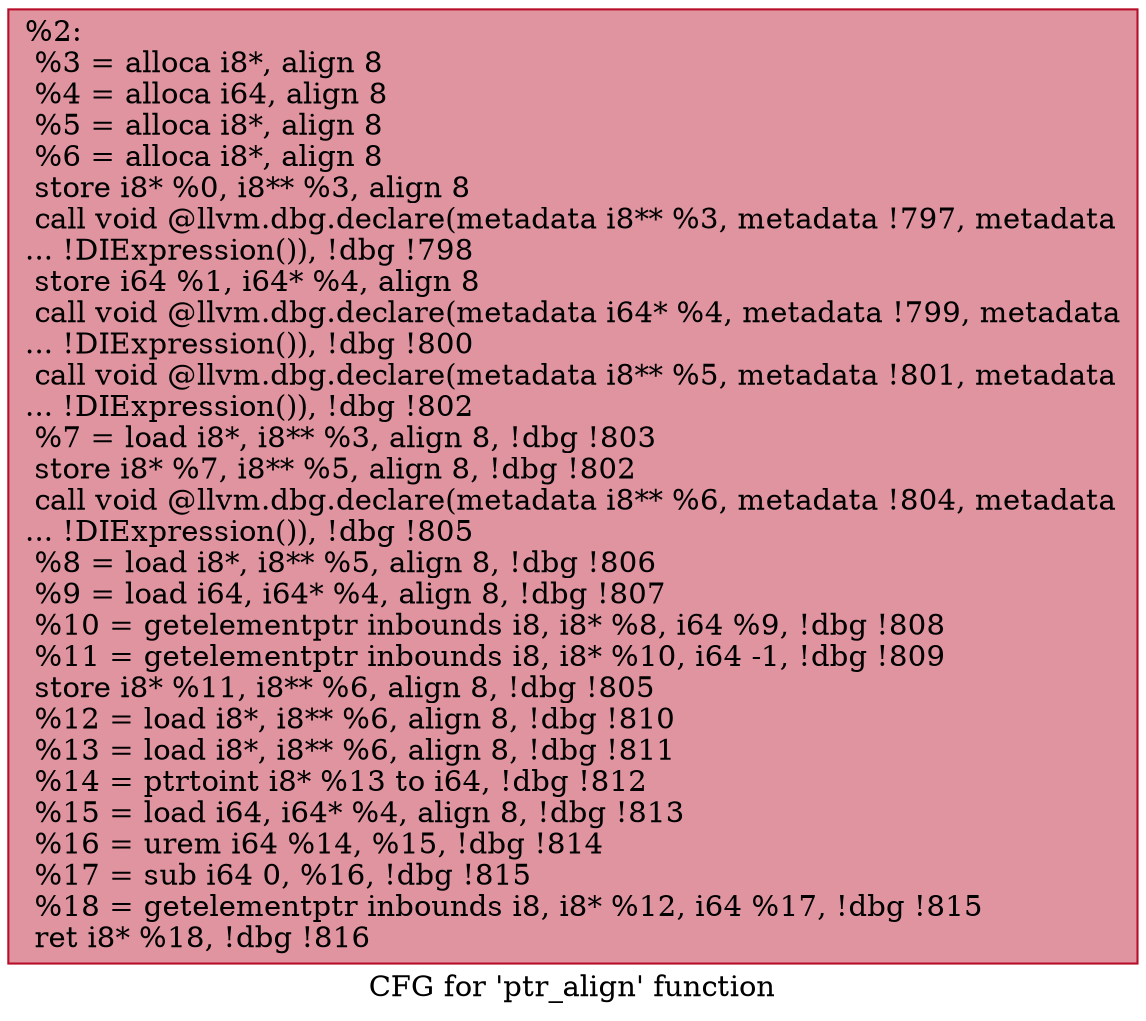 digraph "CFG for 'ptr_align' function" {
	label="CFG for 'ptr_align' function";

	Node0x20f5a80 [shape=record,color="#b70d28ff", style=filled, fillcolor="#b70d2870",label="{%2:\l  %3 = alloca i8*, align 8\l  %4 = alloca i64, align 8\l  %5 = alloca i8*, align 8\l  %6 = alloca i8*, align 8\l  store i8* %0, i8** %3, align 8\l  call void @llvm.dbg.declare(metadata i8** %3, metadata !797, metadata\l... !DIExpression()), !dbg !798\l  store i64 %1, i64* %4, align 8\l  call void @llvm.dbg.declare(metadata i64* %4, metadata !799, metadata\l... !DIExpression()), !dbg !800\l  call void @llvm.dbg.declare(metadata i8** %5, metadata !801, metadata\l... !DIExpression()), !dbg !802\l  %7 = load i8*, i8** %3, align 8, !dbg !803\l  store i8* %7, i8** %5, align 8, !dbg !802\l  call void @llvm.dbg.declare(metadata i8** %6, metadata !804, metadata\l... !DIExpression()), !dbg !805\l  %8 = load i8*, i8** %5, align 8, !dbg !806\l  %9 = load i64, i64* %4, align 8, !dbg !807\l  %10 = getelementptr inbounds i8, i8* %8, i64 %9, !dbg !808\l  %11 = getelementptr inbounds i8, i8* %10, i64 -1, !dbg !809\l  store i8* %11, i8** %6, align 8, !dbg !805\l  %12 = load i8*, i8** %6, align 8, !dbg !810\l  %13 = load i8*, i8** %6, align 8, !dbg !811\l  %14 = ptrtoint i8* %13 to i64, !dbg !812\l  %15 = load i64, i64* %4, align 8, !dbg !813\l  %16 = urem i64 %14, %15, !dbg !814\l  %17 = sub i64 0, %16, !dbg !815\l  %18 = getelementptr inbounds i8, i8* %12, i64 %17, !dbg !815\l  ret i8* %18, !dbg !816\l}"];
}
